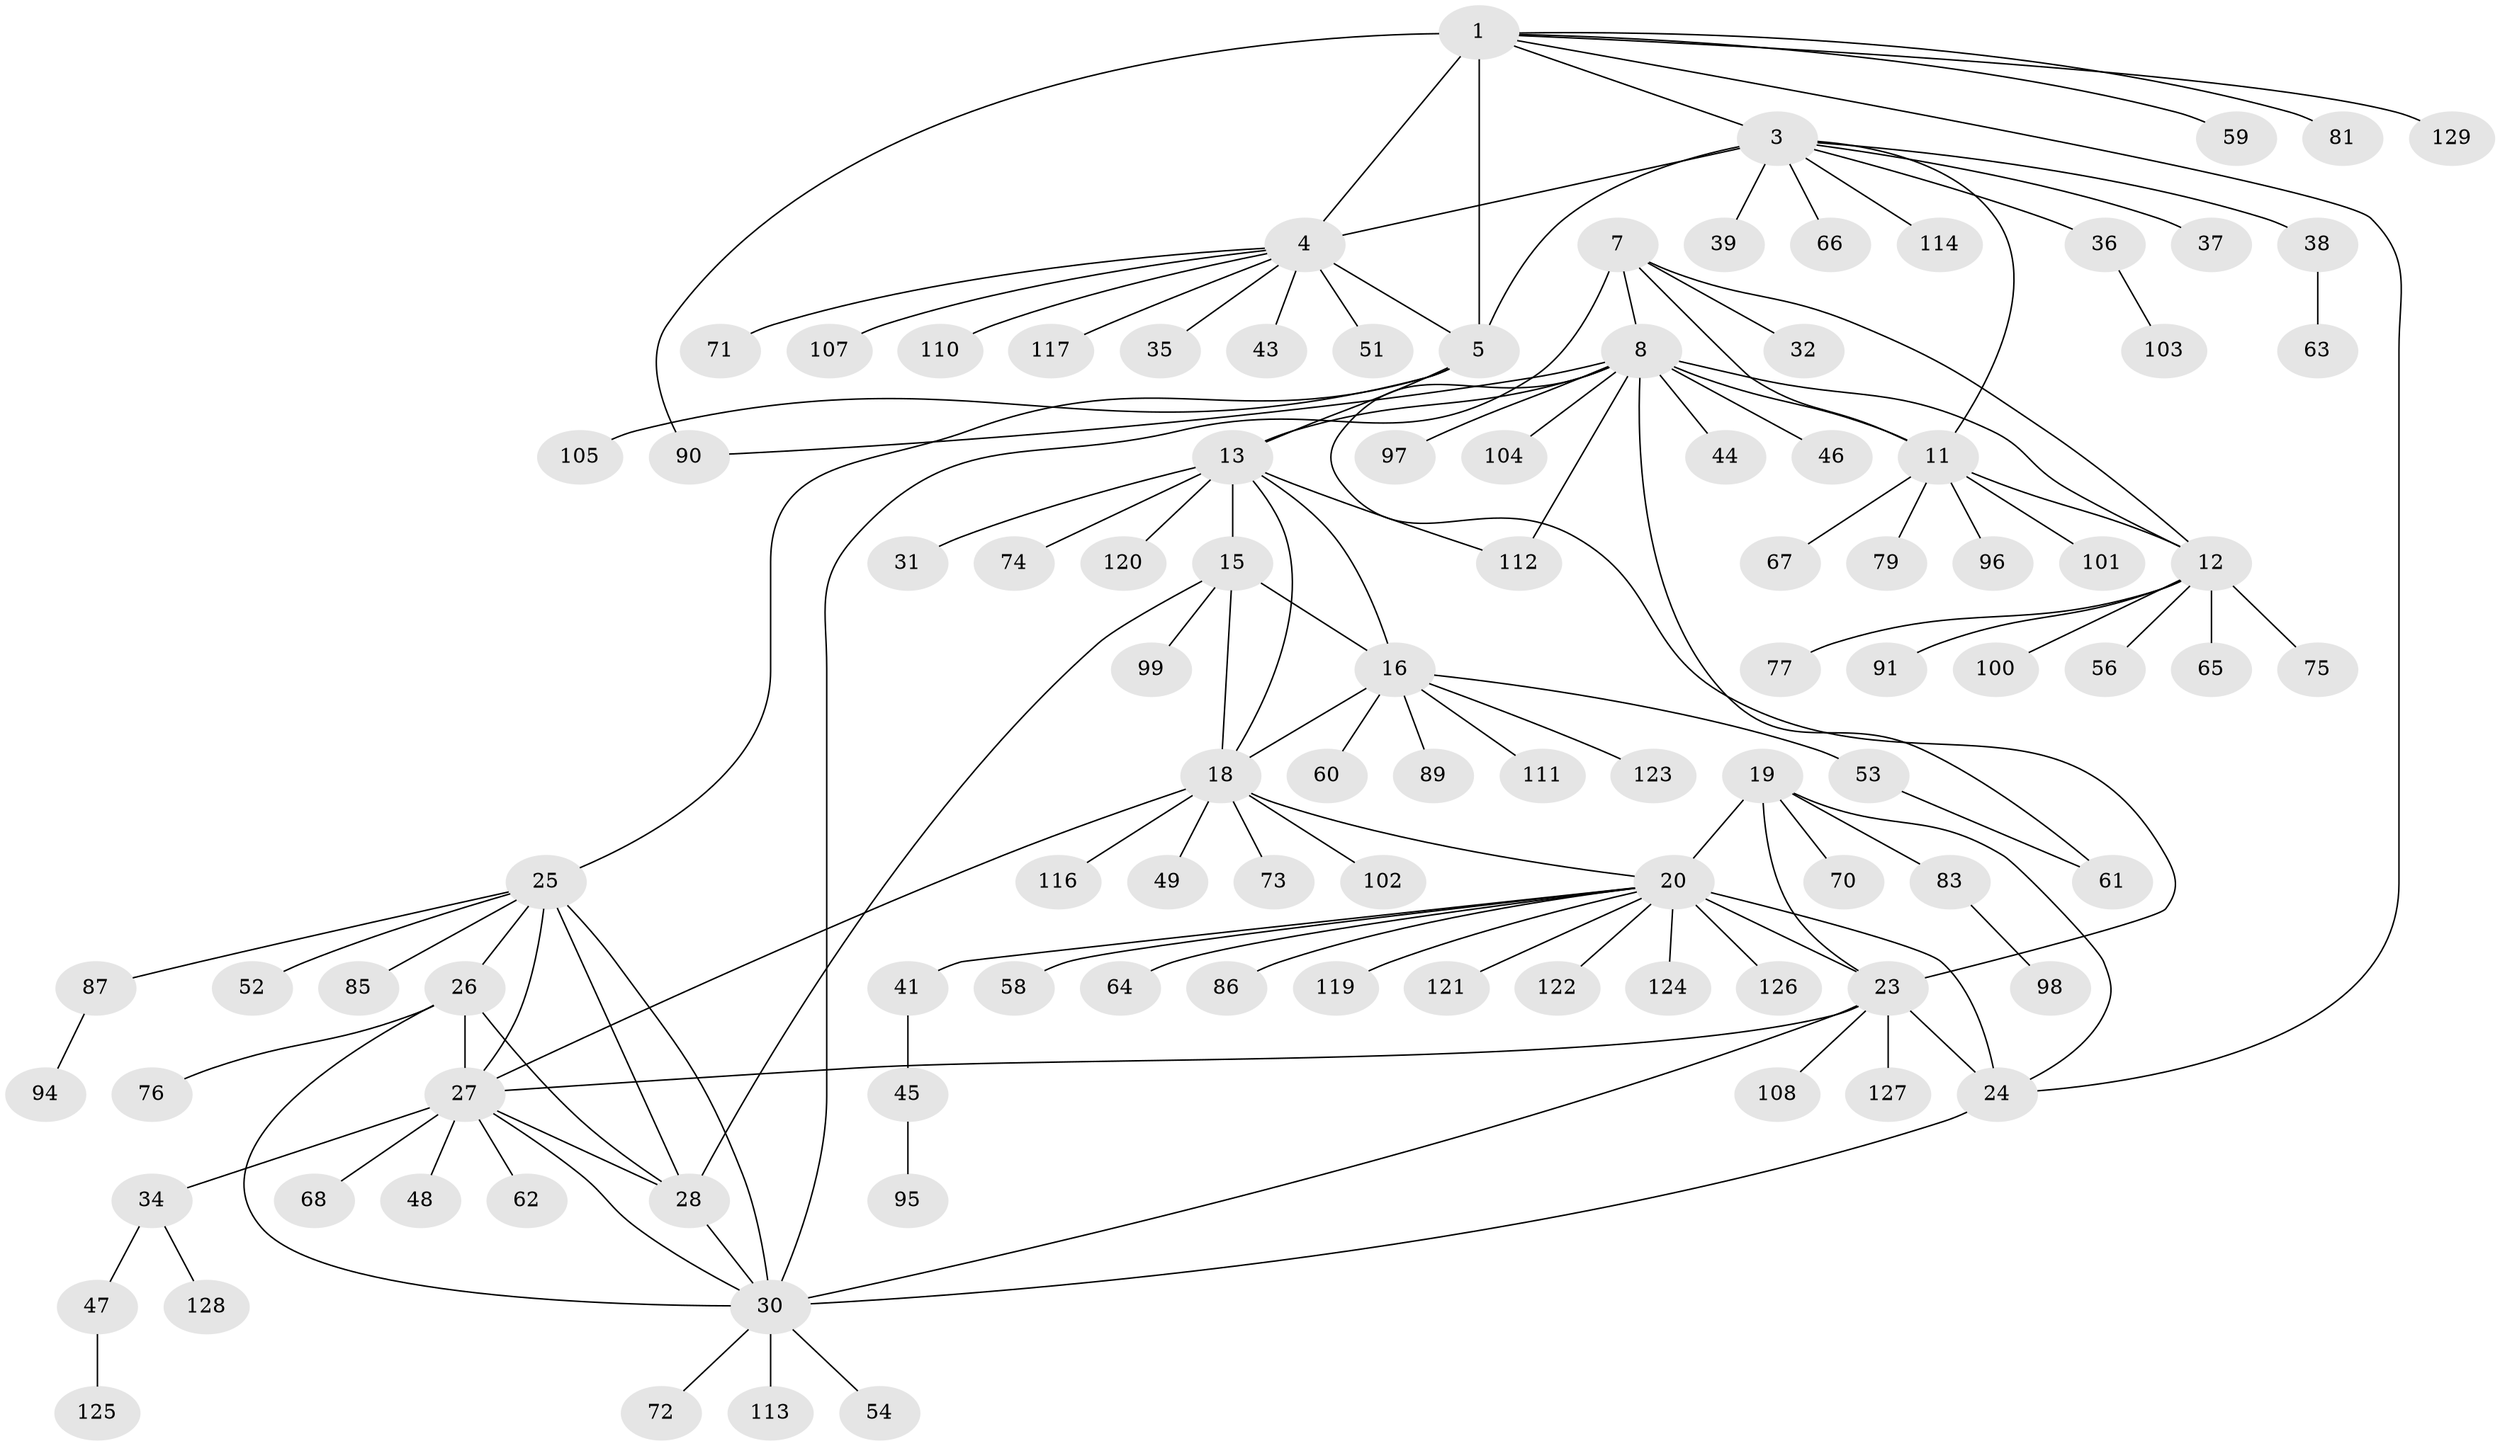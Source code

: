 // original degree distribution, {8: 0.031007751937984496, 7: 0.03875968992248062, 13: 0.007751937984496124, 12: 0.031007751937984496, 5: 0.015503875968992248, 10: 0.023255813953488372, 6: 0.046511627906976744, 11: 0.015503875968992248, 9: 0.023255813953488372, 1: 0.5891472868217055, 2: 0.14728682170542637, 3: 0.023255813953488372, 4: 0.007751937984496124}
// Generated by graph-tools (version 1.1) at 2025/11/02/27/25 16:11:31]
// undirected, 102 vertices, 131 edges
graph export_dot {
graph [start="1"]
  node [color=gray90,style=filled];
  1 [super="+2"];
  3 [super="+118"];
  4 [super="+84"];
  5 [super="+6"];
  7 [super="+10"];
  8 [super="+9"];
  11 [super="+42"];
  12 [super="+57"];
  13 [super="+14"];
  15 [super="+17"];
  16 [super="+33"];
  18 [super="+80"];
  19 [super="+21"];
  20 [super="+22"];
  23 [super="+93"];
  24 [super="+69"];
  25 [super="+29"];
  26 [super="+82"];
  27 [super="+109"];
  28 [super="+106"];
  30 [super="+50"];
  31;
  32;
  34 [super="+40"];
  35;
  36;
  37;
  38;
  39 [super="+115"];
  41;
  43;
  44;
  45;
  46;
  47 [super="+55"];
  48;
  49;
  51;
  52;
  53;
  54;
  56;
  58;
  59;
  60;
  61 [super="+78"];
  62;
  63 [super="+88"];
  64;
  65;
  66;
  67;
  68;
  70;
  71;
  72;
  73;
  74;
  75;
  76;
  77;
  79;
  81;
  83;
  85;
  86;
  87 [super="+92"];
  89;
  90;
  91;
  94;
  95;
  96;
  97;
  98;
  99;
  100;
  101;
  102;
  103;
  104;
  105;
  107;
  108;
  110;
  111;
  112;
  113;
  114;
  116;
  117;
  119;
  120;
  121;
  122;
  123;
  124;
  125;
  126;
  127;
  128;
  129;
  1 -- 3 [weight=2];
  1 -- 4 [weight=2];
  1 -- 5 [weight=4];
  1 -- 59;
  1 -- 81;
  1 -- 90;
  1 -- 129;
  1 -- 24;
  3 -- 4;
  3 -- 5 [weight=2];
  3 -- 11;
  3 -- 36;
  3 -- 37;
  3 -- 38;
  3 -- 39;
  3 -- 66;
  3 -- 114;
  4 -- 5 [weight=2];
  4 -- 35;
  4 -- 43;
  4 -- 51;
  4 -- 71;
  4 -- 107;
  4 -- 117;
  4 -- 110;
  5 -- 105;
  5 -- 25;
  5 -- 13;
  7 -- 8 [weight=4];
  7 -- 11 [weight=2];
  7 -- 12 [weight=2];
  7 -- 32;
  7 -- 30;
  8 -- 11 [weight=2];
  8 -- 12 [weight=2];
  8 -- 23;
  8 -- 44;
  8 -- 97;
  8 -- 104;
  8 -- 13;
  8 -- 46;
  8 -- 112;
  8 -- 90;
  8 -- 61;
  11 -- 12;
  11 -- 79;
  11 -- 96;
  11 -- 101;
  11 -- 67;
  12 -- 56;
  12 -- 65;
  12 -- 75;
  12 -- 77;
  12 -- 91;
  12 -- 100;
  13 -- 15 [weight=4];
  13 -- 16 [weight=2];
  13 -- 18 [weight=2];
  13 -- 31;
  13 -- 74;
  13 -- 112;
  13 -- 120;
  15 -- 16 [weight=2];
  15 -- 18 [weight=2];
  15 -- 28;
  15 -- 99;
  16 -- 18;
  16 -- 53;
  16 -- 60;
  16 -- 89;
  16 -- 123;
  16 -- 111;
  18 -- 20;
  18 -- 49;
  18 -- 73;
  18 -- 102;
  18 -- 116;
  18 -- 27;
  19 -- 20 [weight=4];
  19 -- 23 [weight=2];
  19 -- 24 [weight=2];
  19 -- 83;
  19 -- 70;
  20 -- 23 [weight=2];
  20 -- 24 [weight=2];
  20 -- 41;
  20 -- 58;
  20 -- 64;
  20 -- 86;
  20 -- 119;
  20 -- 121;
  20 -- 122;
  20 -- 124;
  20 -- 126;
  23 -- 24;
  23 -- 27;
  23 -- 108;
  23 -- 127;
  23 -- 30;
  24 -- 30;
  25 -- 26 [weight=2];
  25 -- 27 [weight=2];
  25 -- 28 [weight=2];
  25 -- 30 [weight=2];
  25 -- 52;
  25 -- 85;
  25 -- 87;
  26 -- 27;
  26 -- 28;
  26 -- 30;
  26 -- 76;
  27 -- 28;
  27 -- 30;
  27 -- 34;
  27 -- 48;
  27 -- 62;
  27 -- 68;
  28 -- 30;
  30 -- 54;
  30 -- 113;
  30 -- 72;
  34 -- 128;
  34 -- 47;
  36 -- 103;
  38 -- 63;
  41 -- 45;
  45 -- 95;
  47 -- 125;
  53 -- 61;
  83 -- 98;
  87 -- 94;
}
